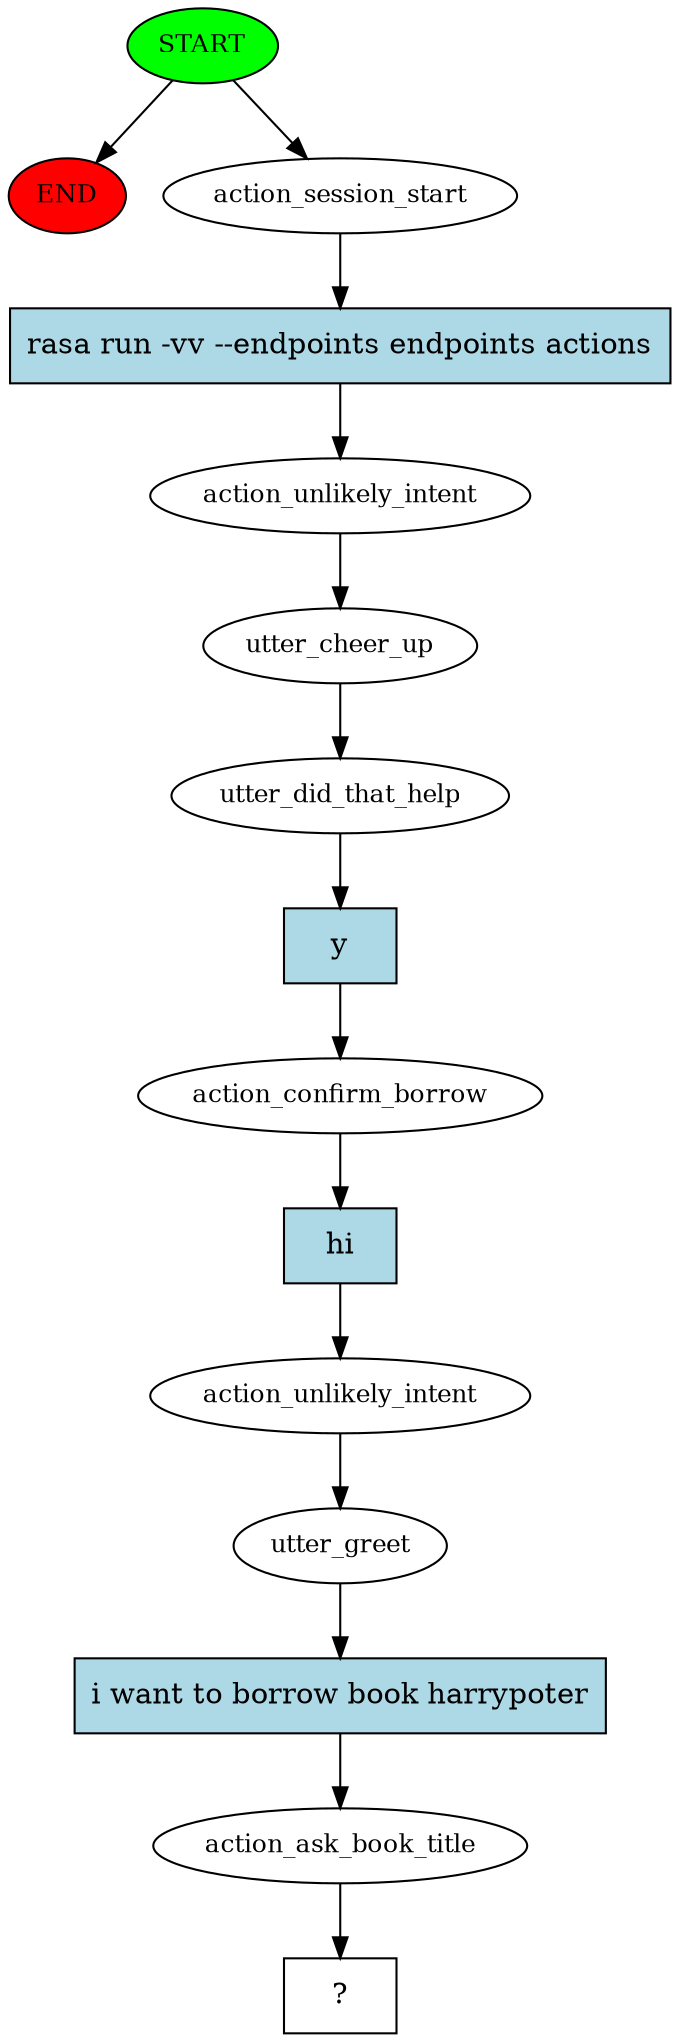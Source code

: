 digraph  {
0 [class="start active", fillcolor=green, fontsize=12, label=START, style=filled];
"-1" [class=end, fillcolor=red, fontsize=12, label=END, style=filled];
1 [class=active, fontsize=12, label=action_session_start];
2 [class=active, fontsize=12, label=action_unlikely_intent];
3 [class=active, fontsize=12, label=utter_cheer_up];
4 [class=active, fontsize=12, label=utter_did_that_help];
5 [class=active, fontsize=12, label=action_confirm_borrow];
6 [class=active, fontsize=12, label=action_unlikely_intent];
7 [class=active, fontsize=12, label=utter_greet];
8 [class=active, fontsize=12, label=action_ask_book_title];
9 [class="intent dashed active", label="  ?  ", shape=rect];
10 [class="intent active", fillcolor=lightblue, label="rasa run -vv --endpoints endpoints actions", shape=rect, style=filled];
11 [class="intent active", fillcolor=lightblue, label=y, shape=rect, style=filled];
12 [class="intent active", fillcolor=lightblue, label=hi, shape=rect, style=filled];
13 [class="intent active", fillcolor=lightblue, label="i want to borrow book harrypoter", shape=rect, style=filled];
0 -> "-1"  [class="", key=NONE, label=""];
0 -> 1  [class=active, key=NONE, label=""];
1 -> 10  [class=active, key=0];
2 -> 3  [class=active, key=NONE, label=""];
3 -> 4  [class=active, key=NONE, label=""];
4 -> 11  [class=active, key=0];
5 -> 12  [class=active, key=0];
6 -> 7  [class=active, key=NONE, label=""];
7 -> 13  [class=active, key=0];
8 -> 9  [class=active, key=NONE, label=""];
10 -> 2  [class=active, key=0];
11 -> 5  [class=active, key=0];
12 -> 6  [class=active, key=0];
13 -> 8  [class=active, key=0];
}
